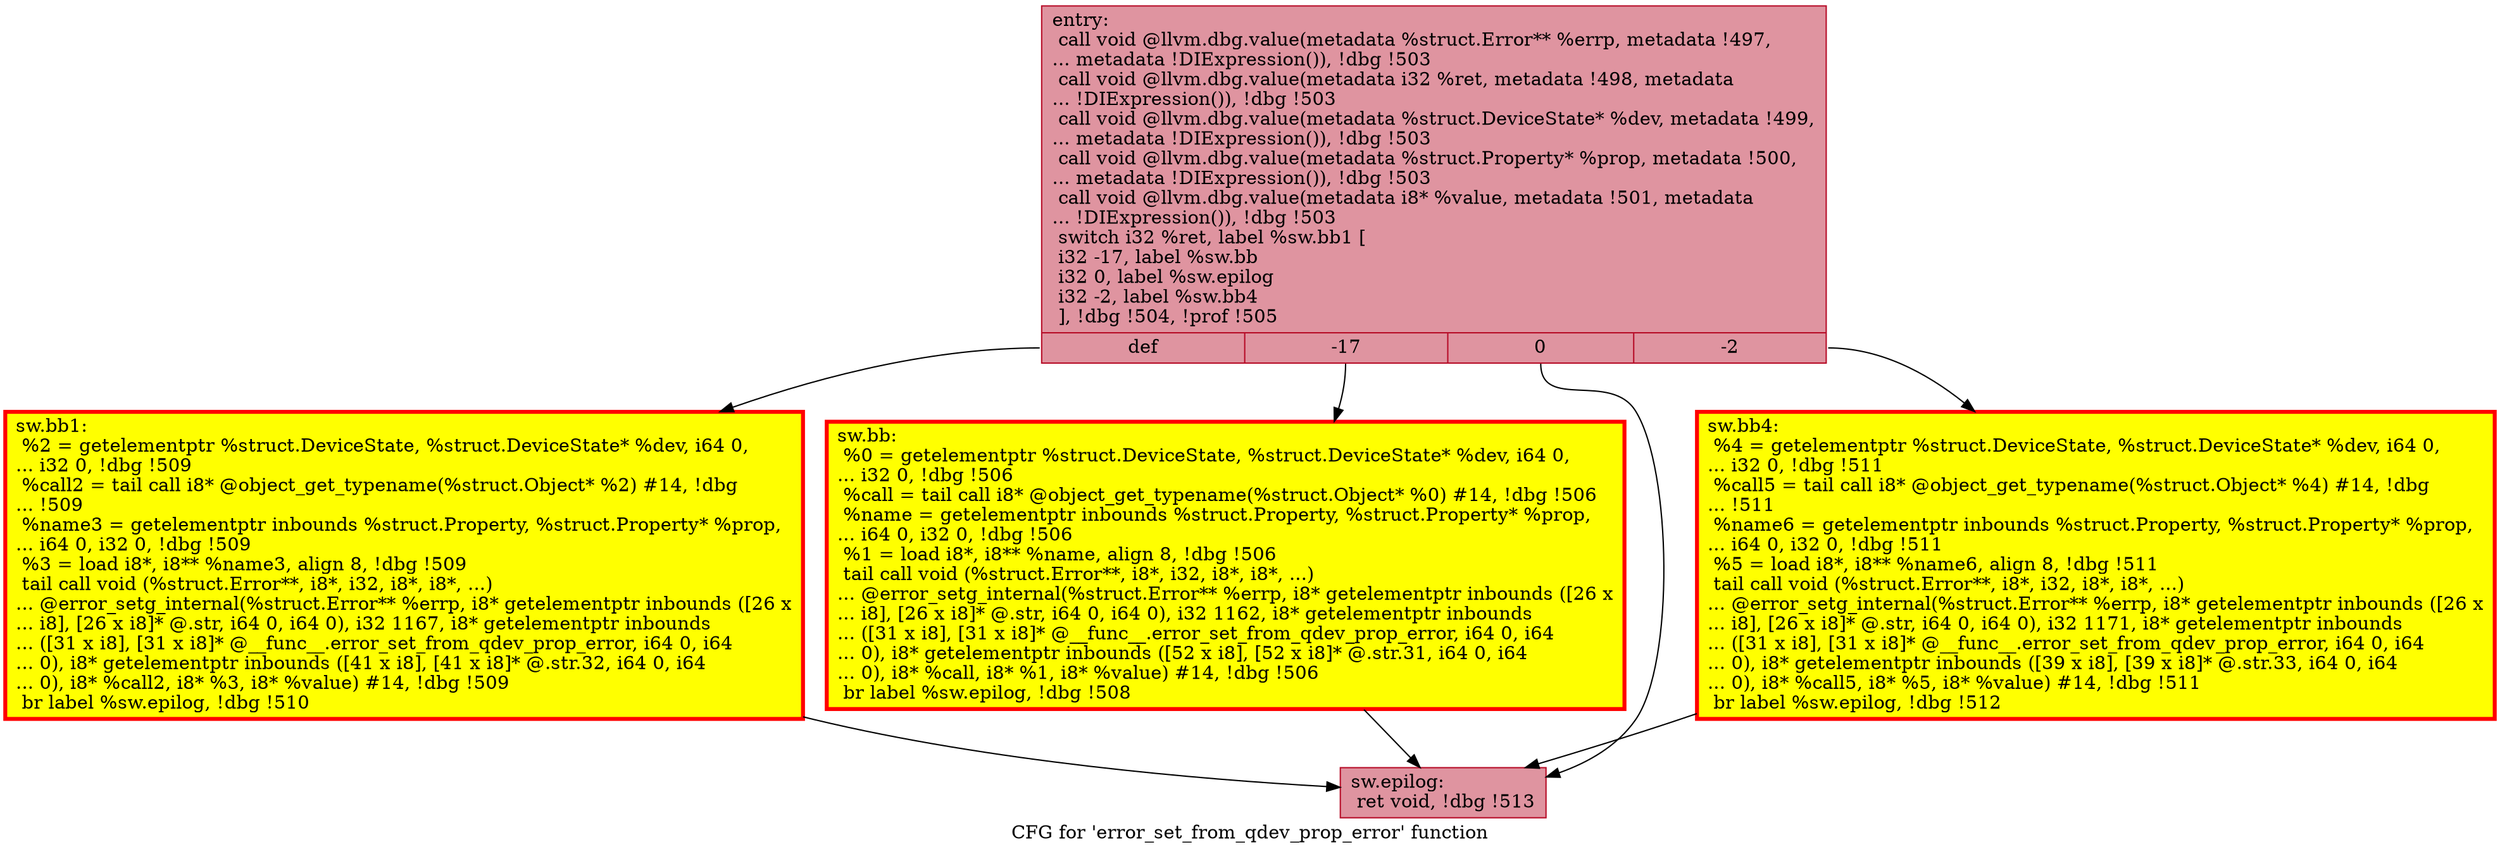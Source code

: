 digraph "CFG for 'error_set_from_qdev_prop_error' function" {
	label="CFG for 'error_set_from_qdev_prop_error' function";

	Node0x55fb3562b630 [shape=record,color="#b70d28ff", style=filled, fillcolor="#b70d2870",label="{entry:\l  call void @llvm.dbg.value(metadata %struct.Error** %errp, metadata !497,\l... metadata !DIExpression()), !dbg !503\l  call void @llvm.dbg.value(metadata i32 %ret, metadata !498, metadata\l... !DIExpression()), !dbg !503\l  call void @llvm.dbg.value(metadata %struct.DeviceState* %dev, metadata !499,\l... metadata !DIExpression()), !dbg !503\l  call void @llvm.dbg.value(metadata %struct.Property* %prop, metadata !500,\l... metadata !DIExpression()), !dbg !503\l  call void @llvm.dbg.value(metadata i8* %value, metadata !501, metadata\l... !DIExpression()), !dbg !503\l  switch i32 %ret, label %sw.bb1 [\l    i32 -17, label %sw.bb\l    i32 0, label %sw.epilog\l    i32 -2, label %sw.bb4\l  ], !dbg !504, !prof !505\l|{<s0>def|<s1>-17|<s2>0|<s3>-2}}"];
	Node0x55fb3562b630:s0 -> Node0x55fb356300c0;
	Node0x55fb3562b630:s1 -> Node0x55fb3562f7a0;
	Node0x55fb3562b630:s2 -> Node0x55fb3562f2f0;
	Node0x55fb3562b630:s3 -> Node0x55fb35630980;
	Node0x55fb3562f7a0 [shape=record,penwidth=3.0, style="filled", color="red", fillcolor="yellow",label="{sw.bb:                                            \l  %0 = getelementptr %struct.DeviceState, %struct.DeviceState* %dev, i64 0,\l... i32 0, !dbg !506\l  %call = tail call i8* @object_get_typename(%struct.Object* %0) #14, !dbg !506\l  %name = getelementptr inbounds %struct.Property, %struct.Property* %prop,\l... i64 0, i32 0, !dbg !506\l  %1 = load i8*, i8** %name, align 8, !dbg !506\l  tail call void (%struct.Error**, i8*, i32, i8*, i8*, ...)\l... @error_setg_internal(%struct.Error** %errp, i8* getelementptr inbounds ([26 x\l... i8], [26 x i8]* @.str, i64 0, i64 0), i32 1162, i8* getelementptr inbounds\l... ([31 x i8], [31 x i8]* @__func__.error_set_from_qdev_prop_error, i64 0, i64\l... 0), i8* getelementptr inbounds ([52 x i8], [52 x i8]* @.str.31, i64 0, i64\l... 0), i8* %call, i8* %1, i8* %value) #14, !dbg !506\l  br label %sw.epilog, !dbg !508\l}"];
	Node0x55fb3562f7a0 -> Node0x55fb3562f2f0;
	Node0x55fb356300c0 [shape=record,penwidth=3.0, style="filled", color="red", fillcolor="yellow",label="{sw.bb1:                                           \l  %2 = getelementptr %struct.DeviceState, %struct.DeviceState* %dev, i64 0,\l... i32 0, !dbg !509\l  %call2 = tail call i8* @object_get_typename(%struct.Object* %2) #14, !dbg\l... !509\l  %name3 = getelementptr inbounds %struct.Property, %struct.Property* %prop,\l... i64 0, i32 0, !dbg !509\l  %3 = load i8*, i8** %name3, align 8, !dbg !509\l  tail call void (%struct.Error**, i8*, i32, i8*, i8*, ...)\l... @error_setg_internal(%struct.Error** %errp, i8* getelementptr inbounds ([26 x\l... i8], [26 x i8]* @.str, i64 0, i64 0), i32 1167, i8* getelementptr inbounds\l... ([31 x i8], [31 x i8]* @__func__.error_set_from_qdev_prop_error, i64 0, i64\l... 0), i8* getelementptr inbounds ([41 x i8], [41 x i8]* @.str.32, i64 0, i64\l... 0), i8* %call2, i8* %3, i8* %value) #14, !dbg !509\l  br label %sw.epilog, !dbg !510\l}"];
	Node0x55fb356300c0 -> Node0x55fb3562f2f0;
	Node0x55fb35630980 [shape=record,penwidth=3.0, style="filled", color="red", fillcolor="yellow",label="{sw.bb4:                                           \l  %4 = getelementptr %struct.DeviceState, %struct.DeviceState* %dev, i64 0,\l... i32 0, !dbg !511\l  %call5 = tail call i8* @object_get_typename(%struct.Object* %4) #14, !dbg\l... !511\l  %name6 = getelementptr inbounds %struct.Property, %struct.Property* %prop,\l... i64 0, i32 0, !dbg !511\l  %5 = load i8*, i8** %name6, align 8, !dbg !511\l  tail call void (%struct.Error**, i8*, i32, i8*, i8*, ...)\l... @error_setg_internal(%struct.Error** %errp, i8* getelementptr inbounds ([26 x\l... i8], [26 x i8]* @.str, i64 0, i64 0), i32 1171, i8* getelementptr inbounds\l... ([31 x i8], [31 x i8]* @__func__.error_set_from_qdev_prop_error, i64 0, i64\l... 0), i8* getelementptr inbounds ([39 x i8], [39 x i8]* @.str.33, i64 0, i64\l... 0), i8* %call5, i8* %5, i8* %value) #14, !dbg !511\l  br label %sw.epilog, !dbg !512\l}"];
	Node0x55fb35630980 -> Node0x55fb3562f2f0;
	Node0x55fb3562f2f0 [shape=record,color="#b70d28ff", style=filled, fillcolor="#b70d2870",label="{sw.epilog:                                        \l  ret void, !dbg !513\l}"];
}
